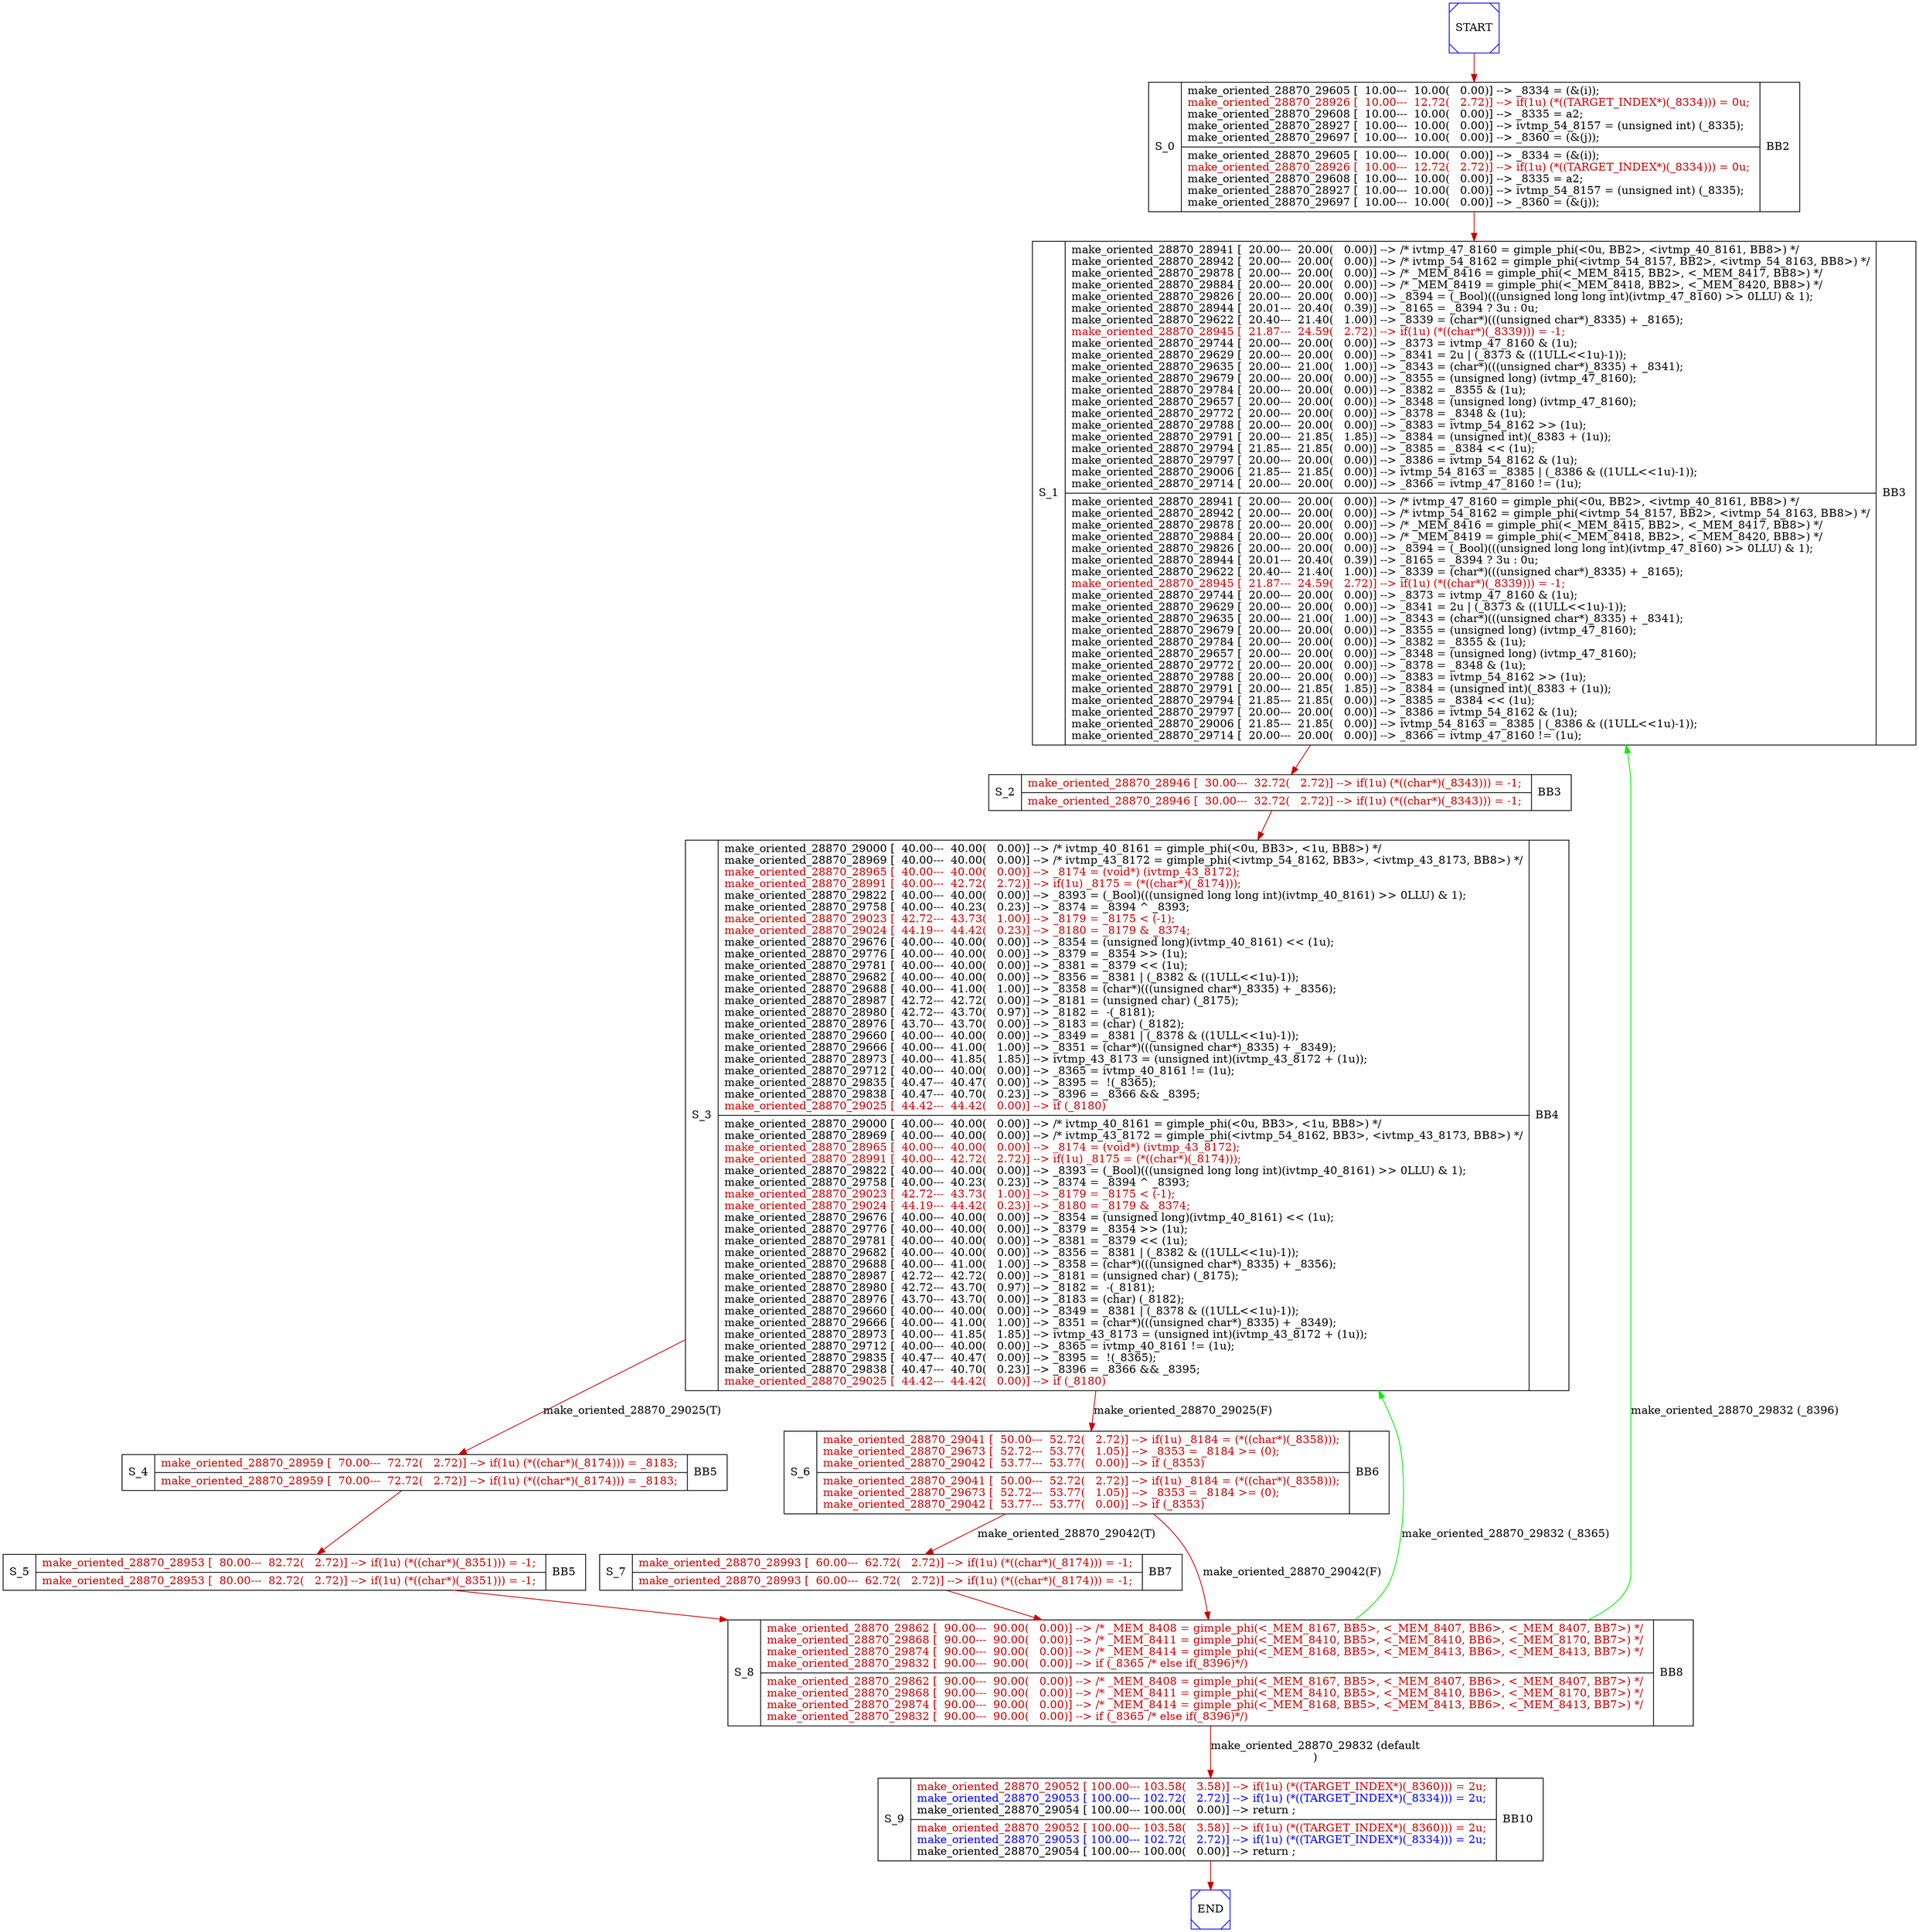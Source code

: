 digraph G {
0[color=blue,shape=Msquare,label=START];
1[color=blue,shape=Msquare,label=END];
2[shape=record,label=< S_0 | { make_oriented_28870_29605 [  10.00---  10.00(   0.00)] --&gt; _8334 = (&amp;(i));<br align="left"/><font color="red3">make_oriented_28870_28926 [  10.00---  12.72(   2.72)] --&gt; if(1u) (*((TARGET_INDEX*)(_8334))) = 0u; </font><br align="left"/>make_oriented_28870_29608 [  10.00---  10.00(   0.00)] --&gt; _8335 = a2;<br align="left"/>make_oriented_28870_28927 [  10.00---  10.00(   0.00)] --&gt; ivtmp_54_8157 = (unsigned int) (_8335);<br align="left"/>make_oriented_28870_29697 [  10.00---  10.00(   0.00)] --&gt; _8360 = (&amp;(j));<br align="left"/> | make_oriented_28870_29605 [  10.00---  10.00(   0.00)] --&gt; _8334 = (&amp;(i));<br align="left"/><font color="red3">make_oriented_28870_28926 [  10.00---  12.72(   2.72)] --&gt; if(1u) (*((TARGET_INDEX*)(_8334))) = 0u; </font><br align="left"/>make_oriented_28870_29608 [  10.00---  10.00(   0.00)] --&gt; _8335 = a2;<br align="left"/>make_oriented_28870_28927 [  10.00---  10.00(   0.00)] --&gt; ivtmp_54_8157 = (unsigned int) (_8335);<br align="left"/>make_oriented_28870_29697 [  10.00---  10.00(   0.00)] --&gt; _8360 = (&amp;(j));<br align="left"/> } | BB2 <br align="left"/>>];
3[shape=record,label=< S_1 | { make_oriented_28870_28941 [  20.00---  20.00(   0.00)] --&gt; /* ivtmp_47_8160 = gimple_phi(&lt;0u, BB2&gt;, &lt;ivtmp_40_8161, BB8&gt;) */<br align="left"/>make_oriented_28870_28942 [  20.00---  20.00(   0.00)] --&gt; /* ivtmp_54_8162 = gimple_phi(&lt;ivtmp_54_8157, BB2&gt;, &lt;ivtmp_54_8163, BB8&gt;) */<br align="left"/>make_oriented_28870_29878 [  20.00---  20.00(   0.00)] --&gt; /* _MEM_8416 = gimple_phi(&lt;_MEM_8415, BB2&gt;, &lt;_MEM_8417, BB8&gt;) */<br align="left"/>make_oriented_28870_29884 [  20.00---  20.00(   0.00)] --&gt; /* _MEM_8419 = gimple_phi(&lt;_MEM_8418, BB2&gt;, &lt;_MEM_8420, BB8&gt;) */<br align="left"/>make_oriented_28870_29826 [  20.00---  20.00(   0.00)] --&gt; _8394 = (_Bool)(((unsigned long long int)(ivtmp_47_8160) &gt;&gt; 0LLU) &amp; 1);<br align="left"/>make_oriented_28870_28944 [  20.01---  20.40(   0.39)] --&gt; _8165 = _8394 ? 3u &#58; 0u;<br align="left"/>make_oriented_28870_29622 [  20.40---  21.40(   1.00)] --&gt; _8339 = (char*)(((unsigned char*)_8335) + _8165);<br align="left"/><font color="red3">make_oriented_28870_28945 [  21.87---  24.59(   2.72)] --&gt; if(1u) (*((char*)(_8339))) = -1; </font><br align="left"/>make_oriented_28870_29744 [  20.00---  20.00(   0.00)] --&gt; _8373 = ivtmp_47_8160 &amp; (1u);<br align="left"/>make_oriented_28870_29629 [  20.00---  20.00(   0.00)] --&gt; _8341 = 2u \| (_8373 &amp; ((1ULL&lt;&lt;1u)-1));<br align="left"/>make_oriented_28870_29635 [  20.00---  21.00(   1.00)] --&gt; _8343 = (char*)(((unsigned char*)_8335) + _8341);<br align="left"/>make_oriented_28870_29679 [  20.00---  20.00(   0.00)] --&gt; _8355 = (unsigned long) (ivtmp_47_8160);<br align="left"/>make_oriented_28870_29784 [  20.00---  20.00(   0.00)] --&gt; _8382 = _8355 &amp; (1u);<br align="left"/>make_oriented_28870_29657 [  20.00---  20.00(   0.00)] --&gt; _8348 = (unsigned long) (ivtmp_47_8160);<br align="left"/>make_oriented_28870_29772 [  20.00---  20.00(   0.00)] --&gt; _8378 = _8348 &amp; (1u);<br align="left"/>make_oriented_28870_29788 [  20.00---  20.00(   0.00)] --&gt; _8383 = ivtmp_54_8162 &gt;&gt; (1u);<br align="left"/>make_oriented_28870_29791 [  20.00---  21.85(   1.85)] --&gt; _8384 = (unsigned int)(_8383 + (1u));<br align="left"/>make_oriented_28870_29794 [  21.85---  21.85(   0.00)] --&gt; _8385 = _8384 &lt;&lt; (1u);<br align="left"/>make_oriented_28870_29797 [  20.00---  20.00(   0.00)] --&gt; _8386 = ivtmp_54_8162 &amp; (1u);<br align="left"/>make_oriented_28870_29006 [  21.85---  21.85(   0.00)] --&gt; ivtmp_54_8163 = _8385 \| (_8386 &amp; ((1ULL&lt;&lt;1u)-1));<br align="left"/>make_oriented_28870_29714 [  20.00---  20.00(   0.00)] --&gt; _8366 = ivtmp_47_8160 != (1u);<br align="left"/> | make_oriented_28870_28941 [  20.00---  20.00(   0.00)] --&gt; /* ivtmp_47_8160 = gimple_phi(&lt;0u, BB2&gt;, &lt;ivtmp_40_8161, BB8&gt;) */<br align="left"/>make_oriented_28870_28942 [  20.00---  20.00(   0.00)] --&gt; /* ivtmp_54_8162 = gimple_phi(&lt;ivtmp_54_8157, BB2&gt;, &lt;ivtmp_54_8163, BB8&gt;) */<br align="left"/>make_oriented_28870_29878 [  20.00---  20.00(   0.00)] --&gt; /* _MEM_8416 = gimple_phi(&lt;_MEM_8415, BB2&gt;, &lt;_MEM_8417, BB8&gt;) */<br align="left"/>make_oriented_28870_29884 [  20.00---  20.00(   0.00)] --&gt; /* _MEM_8419 = gimple_phi(&lt;_MEM_8418, BB2&gt;, &lt;_MEM_8420, BB8&gt;) */<br align="left"/>make_oriented_28870_29826 [  20.00---  20.00(   0.00)] --&gt; _8394 = (_Bool)(((unsigned long long int)(ivtmp_47_8160) &gt;&gt; 0LLU) &amp; 1);<br align="left"/>make_oriented_28870_28944 [  20.01---  20.40(   0.39)] --&gt; _8165 = _8394 ? 3u &#58; 0u;<br align="left"/>make_oriented_28870_29622 [  20.40---  21.40(   1.00)] --&gt; _8339 = (char*)(((unsigned char*)_8335) + _8165);<br align="left"/><font color="red3">make_oriented_28870_28945 [  21.87---  24.59(   2.72)] --&gt; if(1u) (*((char*)(_8339))) = -1; </font><br align="left"/>make_oriented_28870_29744 [  20.00---  20.00(   0.00)] --&gt; _8373 = ivtmp_47_8160 &amp; (1u);<br align="left"/>make_oriented_28870_29629 [  20.00---  20.00(   0.00)] --&gt; _8341 = 2u \| (_8373 &amp; ((1ULL&lt;&lt;1u)-1));<br align="left"/>make_oriented_28870_29635 [  20.00---  21.00(   1.00)] --&gt; _8343 = (char*)(((unsigned char*)_8335) + _8341);<br align="left"/>make_oriented_28870_29679 [  20.00---  20.00(   0.00)] --&gt; _8355 = (unsigned long) (ivtmp_47_8160);<br align="left"/>make_oriented_28870_29784 [  20.00---  20.00(   0.00)] --&gt; _8382 = _8355 &amp; (1u);<br align="left"/>make_oriented_28870_29657 [  20.00---  20.00(   0.00)] --&gt; _8348 = (unsigned long) (ivtmp_47_8160);<br align="left"/>make_oriented_28870_29772 [  20.00---  20.00(   0.00)] --&gt; _8378 = _8348 &amp; (1u);<br align="left"/>make_oriented_28870_29788 [  20.00---  20.00(   0.00)] --&gt; _8383 = ivtmp_54_8162 &gt;&gt; (1u);<br align="left"/>make_oriented_28870_29791 [  20.00---  21.85(   1.85)] --&gt; _8384 = (unsigned int)(_8383 + (1u));<br align="left"/>make_oriented_28870_29794 [  21.85---  21.85(   0.00)] --&gt; _8385 = _8384 &lt;&lt; (1u);<br align="left"/>make_oriented_28870_29797 [  20.00---  20.00(   0.00)] --&gt; _8386 = ivtmp_54_8162 &amp; (1u);<br align="left"/>make_oriented_28870_29006 [  21.85---  21.85(   0.00)] --&gt; ivtmp_54_8163 = _8385 \| (_8386 &amp; ((1ULL&lt;&lt;1u)-1));<br align="left"/>make_oriented_28870_29714 [  20.00---  20.00(   0.00)] --&gt; _8366 = ivtmp_47_8160 != (1u);<br align="left"/> } | BB3 <br align="left"/>>];
4[shape=record,label=< S_2 | { <font color="red3">make_oriented_28870_28946 [  30.00---  32.72(   2.72)] --&gt; if(1u) (*((char*)(_8343))) = -1; </font><br align="left"/> | <font color="red3">make_oriented_28870_28946 [  30.00---  32.72(   2.72)] --&gt; if(1u) (*((char*)(_8343))) = -1; </font><br align="left"/> } | BB3 <br align="left"/>>];
5[shape=record,label=< S_3 | { make_oriented_28870_29000 [  40.00---  40.00(   0.00)] --&gt; /* ivtmp_40_8161 = gimple_phi(&lt;0u, BB3&gt;, &lt;1u, BB8&gt;) */<br align="left"/>make_oriented_28870_28969 [  40.00---  40.00(   0.00)] --&gt; /* ivtmp_43_8172 = gimple_phi(&lt;ivtmp_54_8162, BB3&gt;, &lt;ivtmp_43_8173, BB8&gt;) */<br align="left"/><font color="red3">make_oriented_28870_28965 [  40.00---  40.00(   0.00)] --&gt; _8174 = (void*) (ivtmp_43_8172); </font><br align="left"/><font color="red3">make_oriented_28870_28991 [  40.00---  42.72(   2.72)] --&gt; if(1u) _8175 = (*((char*)(_8174))); </font><br align="left"/>make_oriented_28870_29822 [  40.00---  40.00(   0.00)] --&gt; _8393 = (_Bool)(((unsigned long long int)(ivtmp_40_8161) &gt;&gt; 0LLU) &amp; 1);<br align="left"/>make_oriented_28870_29758 [  40.00---  40.23(   0.23)] --&gt; _8374 = _8394 ^ _8393;<br align="left"/><font color="red3">make_oriented_28870_29023 [  42.72---  43.73(   1.00)] --&gt; _8179 = _8175 &lt; (-1); </font><br align="left"/><font color="red3">make_oriented_28870_29024 [  44.19---  44.42(   0.23)] --&gt; _8180 = _8179 &amp; _8374; </font><br align="left"/>make_oriented_28870_29676 [  40.00---  40.00(   0.00)] --&gt; _8354 = (unsigned long)(ivtmp_40_8161) &lt;&lt; (1u);<br align="left"/>make_oriented_28870_29776 [  40.00---  40.00(   0.00)] --&gt; _8379 = _8354 &gt;&gt; (1u);<br align="left"/>make_oriented_28870_29781 [  40.00---  40.00(   0.00)] --&gt; _8381 = _8379 &lt;&lt; (1u);<br align="left"/>make_oriented_28870_29682 [  40.00---  40.00(   0.00)] --&gt; _8356 = _8381 \| (_8382 &amp; ((1ULL&lt;&lt;1u)-1));<br align="left"/>make_oriented_28870_29688 [  40.00---  41.00(   1.00)] --&gt; _8358 = (char*)(((unsigned char*)_8335) + _8356);<br align="left"/>make_oriented_28870_28987 [  42.72---  42.72(   0.00)] --&gt; _8181 = (unsigned char) (_8175);<br align="left"/>make_oriented_28870_28980 [  42.72---  43.70(   0.97)] --&gt; _8182 =  -(_8181);<br align="left"/>make_oriented_28870_28976 [  43.70---  43.70(   0.00)] --&gt; _8183 = (char) (_8182);<br align="left"/>make_oriented_28870_29660 [  40.00---  40.00(   0.00)] --&gt; _8349 = _8381 \| (_8378 &amp; ((1ULL&lt;&lt;1u)-1));<br align="left"/>make_oriented_28870_29666 [  40.00---  41.00(   1.00)] --&gt; _8351 = (char*)(((unsigned char*)_8335) + _8349);<br align="left"/>make_oriented_28870_28973 [  40.00---  41.85(   1.85)] --&gt; ivtmp_43_8173 = (unsigned int)(ivtmp_43_8172 + (1u));<br align="left"/>make_oriented_28870_29712 [  40.00---  40.00(   0.00)] --&gt; _8365 = ivtmp_40_8161 != (1u);<br align="left"/>make_oriented_28870_29835 [  40.47---  40.47(   0.00)] --&gt; _8395 =  !(_8365);<br align="left"/>make_oriented_28870_29838 [  40.47---  40.70(   0.23)] --&gt; _8396 = _8366 &amp;&amp; _8395;<br align="left"/><font color="red3">make_oriented_28870_29025 [  44.42---  44.42(   0.00)] --&gt; if (_8180) </font><br align="left"/> | make_oriented_28870_29000 [  40.00---  40.00(   0.00)] --&gt; /* ivtmp_40_8161 = gimple_phi(&lt;0u, BB3&gt;, &lt;1u, BB8&gt;) */<br align="left"/>make_oriented_28870_28969 [  40.00---  40.00(   0.00)] --&gt; /* ivtmp_43_8172 = gimple_phi(&lt;ivtmp_54_8162, BB3&gt;, &lt;ivtmp_43_8173, BB8&gt;) */<br align="left"/><font color="red3">make_oriented_28870_28965 [  40.00---  40.00(   0.00)] --&gt; _8174 = (void*) (ivtmp_43_8172); </font><br align="left"/><font color="red3">make_oriented_28870_28991 [  40.00---  42.72(   2.72)] --&gt; if(1u) _8175 = (*((char*)(_8174))); </font><br align="left"/>make_oriented_28870_29822 [  40.00---  40.00(   0.00)] --&gt; _8393 = (_Bool)(((unsigned long long int)(ivtmp_40_8161) &gt;&gt; 0LLU) &amp; 1);<br align="left"/>make_oriented_28870_29758 [  40.00---  40.23(   0.23)] --&gt; _8374 = _8394 ^ _8393;<br align="left"/><font color="red3">make_oriented_28870_29023 [  42.72---  43.73(   1.00)] --&gt; _8179 = _8175 &lt; (-1); </font><br align="left"/><font color="red3">make_oriented_28870_29024 [  44.19---  44.42(   0.23)] --&gt; _8180 = _8179 &amp; _8374; </font><br align="left"/>make_oriented_28870_29676 [  40.00---  40.00(   0.00)] --&gt; _8354 = (unsigned long)(ivtmp_40_8161) &lt;&lt; (1u);<br align="left"/>make_oriented_28870_29776 [  40.00---  40.00(   0.00)] --&gt; _8379 = _8354 &gt;&gt; (1u);<br align="left"/>make_oriented_28870_29781 [  40.00---  40.00(   0.00)] --&gt; _8381 = _8379 &lt;&lt; (1u);<br align="left"/>make_oriented_28870_29682 [  40.00---  40.00(   0.00)] --&gt; _8356 = _8381 \| (_8382 &amp; ((1ULL&lt;&lt;1u)-1));<br align="left"/>make_oriented_28870_29688 [  40.00---  41.00(   1.00)] --&gt; _8358 = (char*)(((unsigned char*)_8335) + _8356);<br align="left"/>make_oriented_28870_28987 [  42.72---  42.72(   0.00)] --&gt; _8181 = (unsigned char) (_8175);<br align="left"/>make_oriented_28870_28980 [  42.72---  43.70(   0.97)] --&gt; _8182 =  -(_8181);<br align="left"/>make_oriented_28870_28976 [  43.70---  43.70(   0.00)] --&gt; _8183 = (char) (_8182);<br align="left"/>make_oriented_28870_29660 [  40.00---  40.00(   0.00)] --&gt; _8349 = _8381 \| (_8378 &amp; ((1ULL&lt;&lt;1u)-1));<br align="left"/>make_oriented_28870_29666 [  40.00---  41.00(   1.00)] --&gt; _8351 = (char*)(((unsigned char*)_8335) + _8349);<br align="left"/>make_oriented_28870_28973 [  40.00---  41.85(   1.85)] --&gt; ivtmp_43_8173 = (unsigned int)(ivtmp_43_8172 + (1u));<br align="left"/>make_oriented_28870_29712 [  40.00---  40.00(   0.00)] --&gt; _8365 = ivtmp_40_8161 != (1u);<br align="left"/>make_oriented_28870_29835 [  40.47---  40.47(   0.00)] --&gt; _8395 =  !(_8365);<br align="left"/>make_oriented_28870_29838 [  40.47---  40.70(   0.23)] --&gt; _8396 = _8366 &amp;&amp; _8395;<br align="left"/><font color="red3">make_oriented_28870_29025 [  44.42---  44.42(   0.00)] --&gt; if (_8180) </font><br align="left"/> } | BB4 <br align="left"/>>];
6[shape=record,label=< S_4 | { <font color="red3">make_oriented_28870_28959 [  70.00---  72.72(   2.72)] --&gt; if(1u) (*((char*)(_8174))) = _8183; </font><br align="left"/> | <font color="red3">make_oriented_28870_28959 [  70.00---  72.72(   2.72)] --&gt; if(1u) (*((char*)(_8174))) = _8183; </font><br align="left"/> } | BB5 <br align="left"/>>];
7[shape=record,label=< S_5 | { <font color="red3">make_oriented_28870_28953 [  80.00---  82.72(   2.72)] --&gt; if(1u) (*((char*)(_8351))) = -1; </font><br align="left"/> | <font color="red3">make_oriented_28870_28953 [  80.00---  82.72(   2.72)] --&gt; if(1u) (*((char*)(_8351))) = -1; </font><br align="left"/> } | BB5 <br align="left"/>>];
8[shape=record,label=< S_6 | { <font color="red3">make_oriented_28870_29041 [  50.00---  52.72(   2.72)] --&gt; if(1u) _8184 = (*((char*)(_8358))); </font><br align="left"/><font color="red3">make_oriented_28870_29673 [  52.72---  53.77(   1.05)] --&gt; _8353 = _8184 &gt;= (0); </font><br align="left"/><font color="red3">make_oriented_28870_29042 [  53.77---  53.77(   0.00)] --&gt; if (_8353) </font><br align="left"/> | <font color="red3">make_oriented_28870_29041 [  50.00---  52.72(   2.72)] --&gt; if(1u) _8184 = (*((char*)(_8358))); </font><br align="left"/><font color="red3">make_oriented_28870_29673 [  52.72---  53.77(   1.05)] --&gt; _8353 = _8184 &gt;= (0); </font><br align="left"/><font color="red3">make_oriented_28870_29042 [  53.77---  53.77(   0.00)] --&gt; if (_8353) </font><br align="left"/> } | BB6 <br align="left"/>>];
9[shape=record,label=< S_7 | { <font color="red3">make_oriented_28870_28993 [  60.00---  62.72(   2.72)] --&gt; if(1u) (*((char*)(_8174))) = -1; </font><br align="left"/> | <font color="red3">make_oriented_28870_28993 [  60.00---  62.72(   2.72)] --&gt; if(1u) (*((char*)(_8174))) = -1; </font><br align="left"/> } | BB7 <br align="left"/>>];
10[shape=record,label=< S_8 | { <font color="red3">make_oriented_28870_29862 [  90.00---  90.00(   0.00)] --&gt; /* _MEM_8408 = gimple_phi(&lt;_MEM_8167, BB5&gt;, &lt;_MEM_8407, BB6&gt;, &lt;_MEM_8407, BB7&gt;) */ </font><br align="left"/><font color="red3">make_oriented_28870_29868 [  90.00---  90.00(   0.00)] --&gt; /* _MEM_8411 = gimple_phi(&lt;_MEM_8410, BB5&gt;, &lt;_MEM_8410, BB6&gt;, &lt;_MEM_8170, BB7&gt;) */ </font><br align="left"/><font color="red3">make_oriented_28870_29874 [  90.00---  90.00(   0.00)] --&gt; /* _MEM_8414 = gimple_phi(&lt;_MEM_8168, BB5&gt;, &lt;_MEM_8413, BB6&gt;, &lt;_MEM_8413, BB7&gt;) */ </font><br align="left"/><font color="red3">make_oriented_28870_29832 [  90.00---  90.00(   0.00)] --&gt; if (_8365 /* else if(_8396)*/) </font><br align="left"/> | <font color="red3">make_oriented_28870_29862 [  90.00---  90.00(   0.00)] --&gt; /* _MEM_8408 = gimple_phi(&lt;_MEM_8167, BB5&gt;, &lt;_MEM_8407, BB6&gt;, &lt;_MEM_8407, BB7&gt;) */ </font><br align="left"/><font color="red3">make_oriented_28870_29868 [  90.00---  90.00(   0.00)] --&gt; /* _MEM_8411 = gimple_phi(&lt;_MEM_8410, BB5&gt;, &lt;_MEM_8410, BB6&gt;, &lt;_MEM_8170, BB7&gt;) */ </font><br align="left"/><font color="red3">make_oriented_28870_29874 [  90.00---  90.00(   0.00)] --&gt; /* _MEM_8414 = gimple_phi(&lt;_MEM_8168, BB5&gt;, &lt;_MEM_8413, BB6&gt;, &lt;_MEM_8413, BB7&gt;) */ </font><br align="left"/><font color="red3">make_oriented_28870_29832 [  90.00---  90.00(   0.00)] --&gt; if (_8365 /* else if(_8396)*/) </font><br align="left"/> } | BB8 <br align="left"/>>];
11[shape=record,label=< S_9 | { <font color="red3">make_oriented_28870_29052 [ 100.00--- 103.58(   3.58)] --&gt; if(1u) (*((TARGET_INDEX*)(_8360))) = 2u; </font><br align="left"/><font color="blue">make_oriented_28870_29053 [ 100.00--- 102.72(   2.72)] --&gt; if(1u) (*((TARGET_INDEX*)(_8334))) = 2u; </font><br align="left"/>make_oriented_28870_29054 [ 100.00--- 100.00(   0.00)] --&gt; return ;<br align="left"/> | <font color="red3">make_oriented_28870_29052 [ 100.00--- 103.58(   3.58)] --&gt; if(1u) (*((TARGET_INDEX*)(_8360))) = 2u; </font><br align="left"/><font color="blue">make_oriented_28870_29053 [ 100.00--- 102.72(   2.72)] --&gt; if(1u) (*((TARGET_INDEX*)(_8334))) = 2u; </font><br align="left"/>make_oriented_28870_29054 [ 100.00--- 100.00(   0.00)] --&gt; return ;<br align="left"/> } | BB10 <br align="left"/>>];
3->4 [color=red3,label=""];
6->7 [color=red3,label=""];
0->2 [color=red3,label=""];
2->3 [color=red3,label=""];
4->5 [color=red3,label=""];
5->6 [color=red3,label="make_oriented_28870_29025(T)\n"];
5->8 [color=red3,label="make_oriented_28870_29025(F)\n"];
7->10 [color=red3,label=""];
8->9 [color=red3,label="make_oriented_28870_29042(T)\n"];
8->10 [color=red3,label="make_oriented_28870_29042(F)\n"];
9->10 [color=red3,label=""];
10->5 [color=green2,label="make_oriented_28870_29832 (_8365)"];
10->3 [color=green2,label="make_oriented_28870_29832 (_8396)"];
10->11 [color=red3,label="make_oriented_28870_29832 (default\n)"];
11->1 [color=red3,label=""];
}
